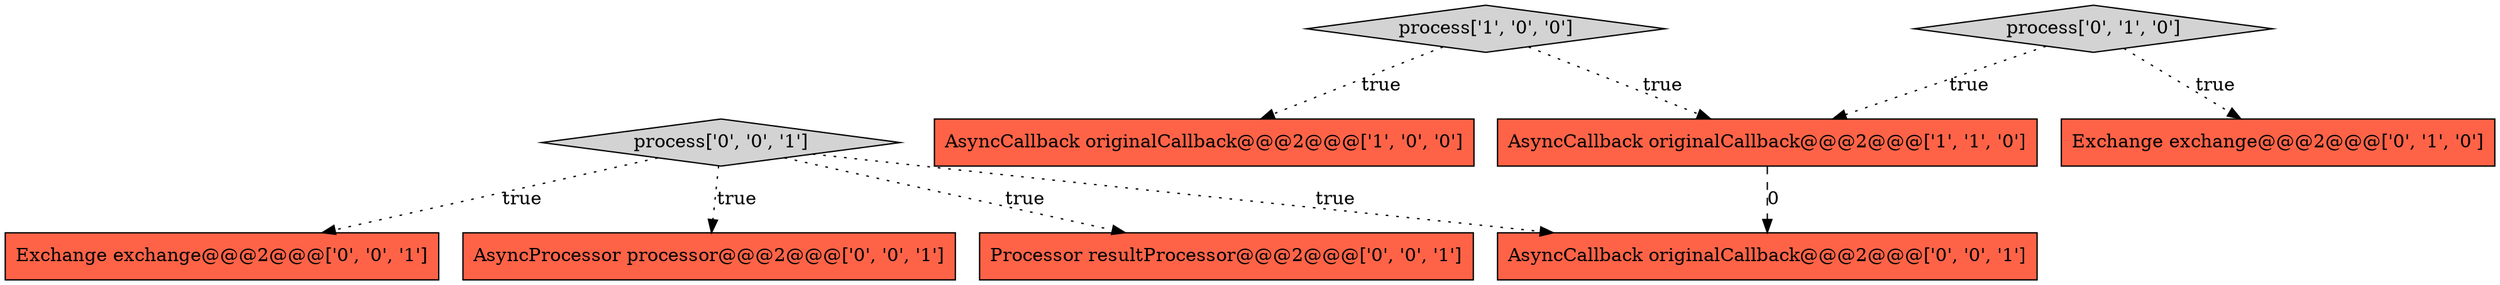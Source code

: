 digraph {
7 [style = filled, label = "process['0', '0', '1']", fillcolor = lightgray, shape = diamond image = "AAA0AAABBB3BBB"];
8 [style = filled, label = "Exchange exchange@@@2@@@['0', '0', '1']", fillcolor = tomato, shape = box image = "AAA0AAABBB3BBB"];
0 [style = filled, label = "process['1', '0', '0']", fillcolor = lightgray, shape = diamond image = "AAA0AAABBB1BBB"];
4 [style = filled, label = "Exchange exchange@@@2@@@['0', '1', '0']", fillcolor = tomato, shape = box image = "AAA0AAABBB2BBB"];
1 [style = filled, label = "AsyncCallback originalCallback@@@2@@@['1', '0', '0']", fillcolor = tomato, shape = box image = "AAA0AAABBB1BBB"];
2 [style = filled, label = "AsyncCallback originalCallback@@@2@@@['1', '1', '0']", fillcolor = tomato, shape = box image = "AAA0AAABBB1BBB"];
3 [style = filled, label = "process['0', '1', '0']", fillcolor = lightgray, shape = diamond image = "AAA0AAABBB2BBB"];
9 [style = filled, label = "AsyncCallback originalCallback@@@2@@@['0', '0', '1']", fillcolor = tomato, shape = box image = "AAA0AAABBB3BBB"];
5 [style = filled, label = "AsyncProcessor processor@@@2@@@['0', '0', '1']", fillcolor = tomato, shape = box image = "AAA0AAABBB3BBB"];
6 [style = filled, label = "Processor resultProcessor@@@2@@@['0', '0', '1']", fillcolor = tomato, shape = box image = "AAA0AAABBB3BBB"];
0->2 [style = dotted, label="true"];
2->9 [style = dashed, label="0"];
0->1 [style = dotted, label="true"];
3->4 [style = dotted, label="true"];
3->2 [style = dotted, label="true"];
7->9 [style = dotted, label="true"];
7->5 [style = dotted, label="true"];
7->8 [style = dotted, label="true"];
7->6 [style = dotted, label="true"];
}
